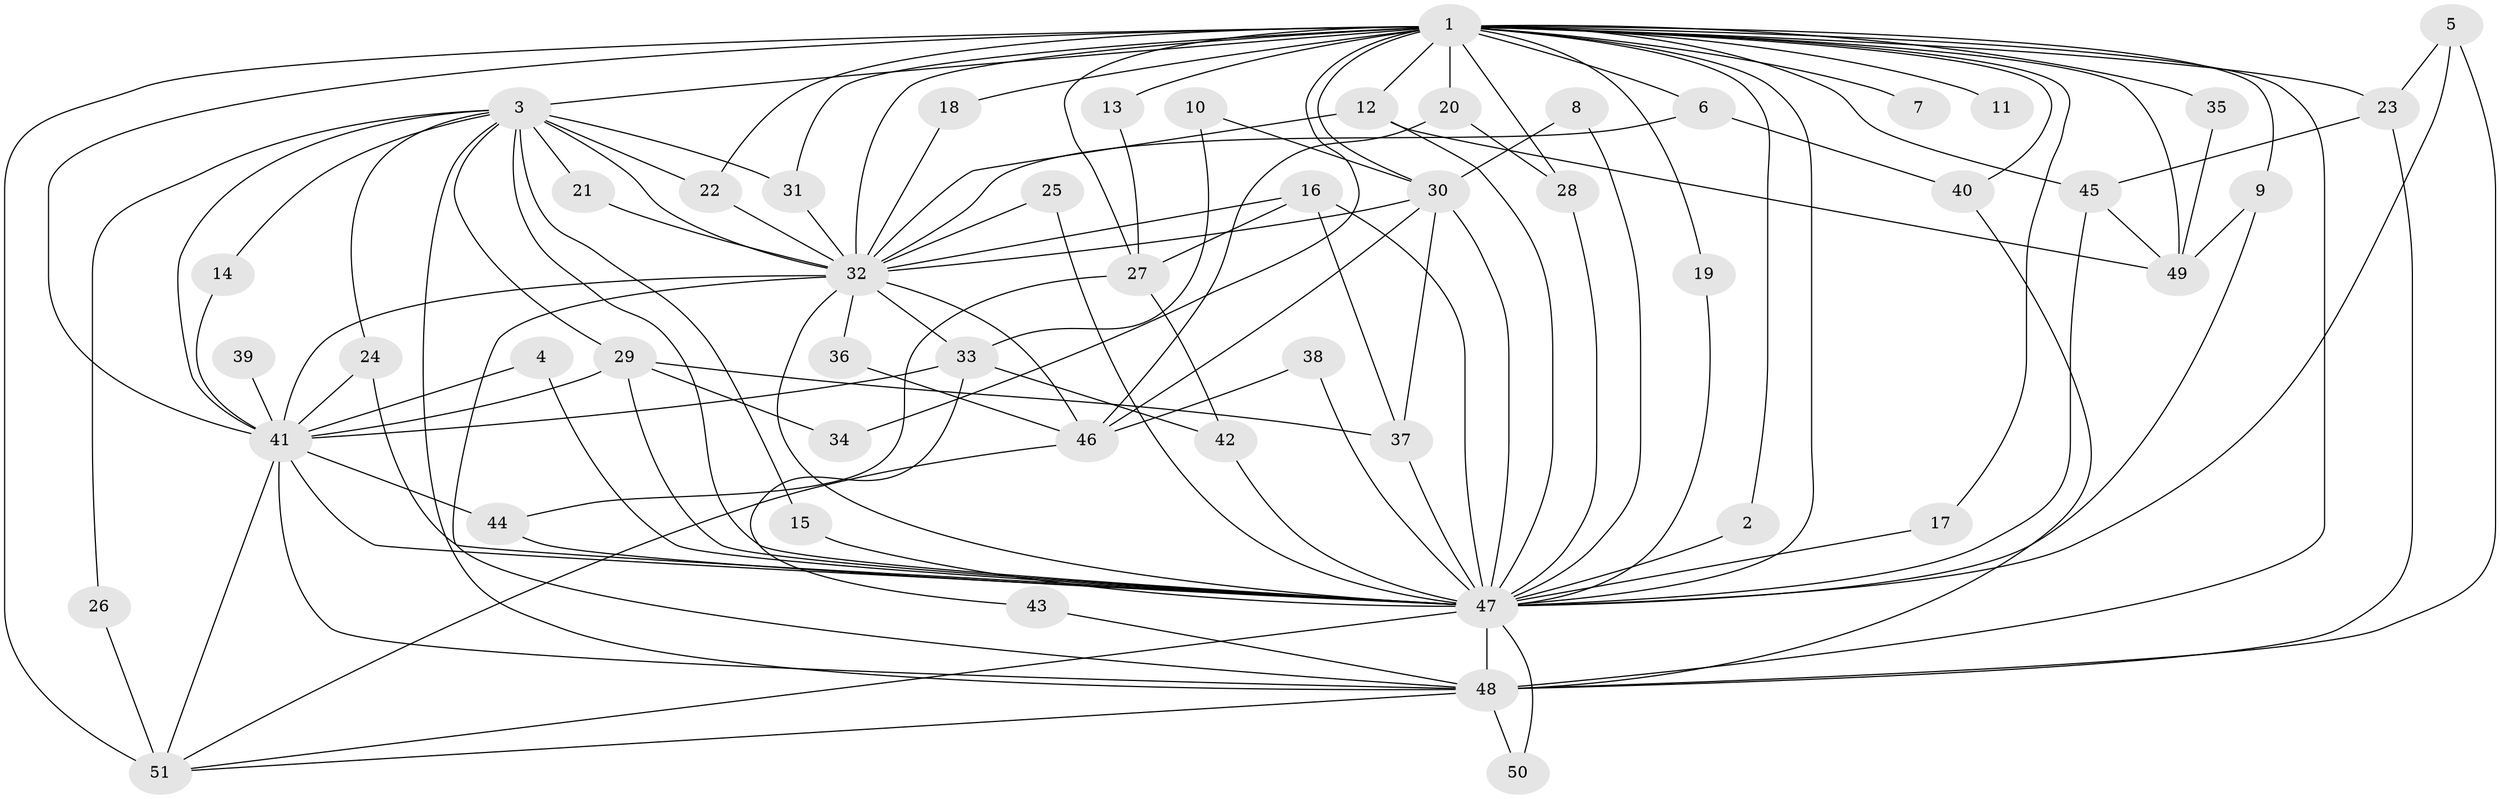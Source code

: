 // original degree distribution, {14: 0.00980392156862745, 24: 0.00980392156862745, 27: 0.00980392156862745, 15: 0.00980392156862745, 22: 0.00980392156862745, 16: 0.00980392156862745, 19: 0.00980392156862745, 23: 0.00980392156862745, 20: 0.00980392156862745, 21: 0.00980392156862745, 4: 0.09803921568627451, 8: 0.00980392156862745, 3: 0.20588235294117646, 5: 0.0392156862745098, 2: 0.5196078431372549, 6: 0.00980392156862745, 7: 0.0196078431372549}
// Generated by graph-tools (version 1.1) at 2025/49/03/09/25 03:49:32]
// undirected, 51 vertices, 121 edges
graph export_dot {
graph [start="1"]
  node [color=gray90,style=filled];
  1;
  2;
  3;
  4;
  5;
  6;
  7;
  8;
  9;
  10;
  11;
  12;
  13;
  14;
  15;
  16;
  17;
  18;
  19;
  20;
  21;
  22;
  23;
  24;
  25;
  26;
  27;
  28;
  29;
  30;
  31;
  32;
  33;
  34;
  35;
  36;
  37;
  38;
  39;
  40;
  41;
  42;
  43;
  44;
  45;
  46;
  47;
  48;
  49;
  50;
  51;
  1 -- 2 [weight=1.0];
  1 -- 3 [weight=5.0];
  1 -- 6 [weight=1.0];
  1 -- 7 [weight=2.0];
  1 -- 9 [weight=1.0];
  1 -- 11 [weight=2.0];
  1 -- 12 [weight=3.0];
  1 -- 13 [weight=1.0];
  1 -- 17 [weight=1.0];
  1 -- 18 [weight=1.0];
  1 -- 19 [weight=1.0];
  1 -- 20 [weight=3.0];
  1 -- 22 [weight=2.0];
  1 -- 23 [weight=2.0];
  1 -- 27 [weight=3.0];
  1 -- 28 [weight=1.0];
  1 -- 30 [weight=2.0];
  1 -- 31 [weight=1.0];
  1 -- 32 [weight=4.0];
  1 -- 34 [weight=1.0];
  1 -- 35 [weight=1.0];
  1 -- 40 [weight=3.0];
  1 -- 41 [weight=4.0];
  1 -- 45 [weight=1.0];
  1 -- 47 [weight=8.0];
  1 -- 48 [weight=4.0];
  1 -- 49 [weight=2.0];
  1 -- 51 [weight=3.0];
  2 -- 47 [weight=1.0];
  3 -- 14 [weight=1.0];
  3 -- 15 [weight=1.0];
  3 -- 21 [weight=1.0];
  3 -- 22 [weight=1.0];
  3 -- 24 [weight=1.0];
  3 -- 26 [weight=1.0];
  3 -- 29 [weight=1.0];
  3 -- 31 [weight=1.0];
  3 -- 32 [weight=1.0];
  3 -- 41 [weight=2.0];
  3 -- 47 [weight=2.0];
  3 -- 48 [weight=1.0];
  4 -- 41 [weight=1.0];
  4 -- 47 [weight=1.0];
  5 -- 23 [weight=1.0];
  5 -- 47 [weight=1.0];
  5 -- 48 [weight=1.0];
  6 -- 32 [weight=1.0];
  6 -- 40 [weight=1.0];
  8 -- 30 [weight=1.0];
  8 -- 47 [weight=1.0];
  9 -- 47 [weight=1.0];
  9 -- 49 [weight=1.0];
  10 -- 30 [weight=1.0];
  10 -- 33 [weight=1.0];
  12 -- 32 [weight=1.0];
  12 -- 47 [weight=1.0];
  12 -- 49 [weight=1.0];
  13 -- 27 [weight=1.0];
  14 -- 41 [weight=1.0];
  15 -- 47 [weight=1.0];
  16 -- 27 [weight=1.0];
  16 -- 32 [weight=1.0];
  16 -- 37 [weight=1.0];
  16 -- 47 [weight=1.0];
  17 -- 47 [weight=1.0];
  18 -- 32 [weight=1.0];
  19 -- 47 [weight=1.0];
  20 -- 28 [weight=1.0];
  20 -- 46 [weight=1.0];
  21 -- 32 [weight=1.0];
  22 -- 32 [weight=1.0];
  23 -- 45 [weight=1.0];
  23 -- 48 [weight=1.0];
  24 -- 41 [weight=1.0];
  24 -- 47 [weight=1.0];
  25 -- 32 [weight=1.0];
  25 -- 47 [weight=1.0];
  26 -- 51 [weight=1.0];
  27 -- 42 [weight=1.0];
  27 -- 44 [weight=1.0];
  28 -- 47 [weight=1.0];
  29 -- 34 [weight=1.0];
  29 -- 37 [weight=1.0];
  29 -- 41 [weight=1.0];
  29 -- 47 [weight=2.0];
  30 -- 32 [weight=1.0];
  30 -- 37 [weight=1.0];
  30 -- 46 [weight=1.0];
  30 -- 47 [weight=2.0];
  31 -- 32 [weight=1.0];
  32 -- 33 [weight=2.0];
  32 -- 36 [weight=1.0];
  32 -- 41 [weight=1.0];
  32 -- 46 [weight=1.0];
  32 -- 47 [weight=2.0];
  32 -- 48 [weight=1.0];
  33 -- 41 [weight=2.0];
  33 -- 42 [weight=1.0];
  33 -- 43 [weight=1.0];
  35 -- 49 [weight=1.0];
  36 -- 46 [weight=1.0];
  37 -- 47 [weight=2.0];
  38 -- 46 [weight=1.0];
  38 -- 47 [weight=1.0];
  39 -- 41 [weight=1.0];
  40 -- 48 [weight=1.0];
  41 -- 44 [weight=1.0];
  41 -- 47 [weight=3.0];
  41 -- 48 [weight=1.0];
  41 -- 51 [weight=1.0];
  42 -- 47 [weight=1.0];
  43 -- 48 [weight=1.0];
  44 -- 47 [weight=2.0];
  45 -- 47 [weight=1.0];
  45 -- 49 [weight=1.0];
  46 -- 51 [weight=1.0];
  47 -- 48 [weight=3.0];
  47 -- 50 [weight=1.0];
  47 -- 51 [weight=1.0];
  48 -- 50 [weight=1.0];
  48 -- 51 [weight=1.0];
}
